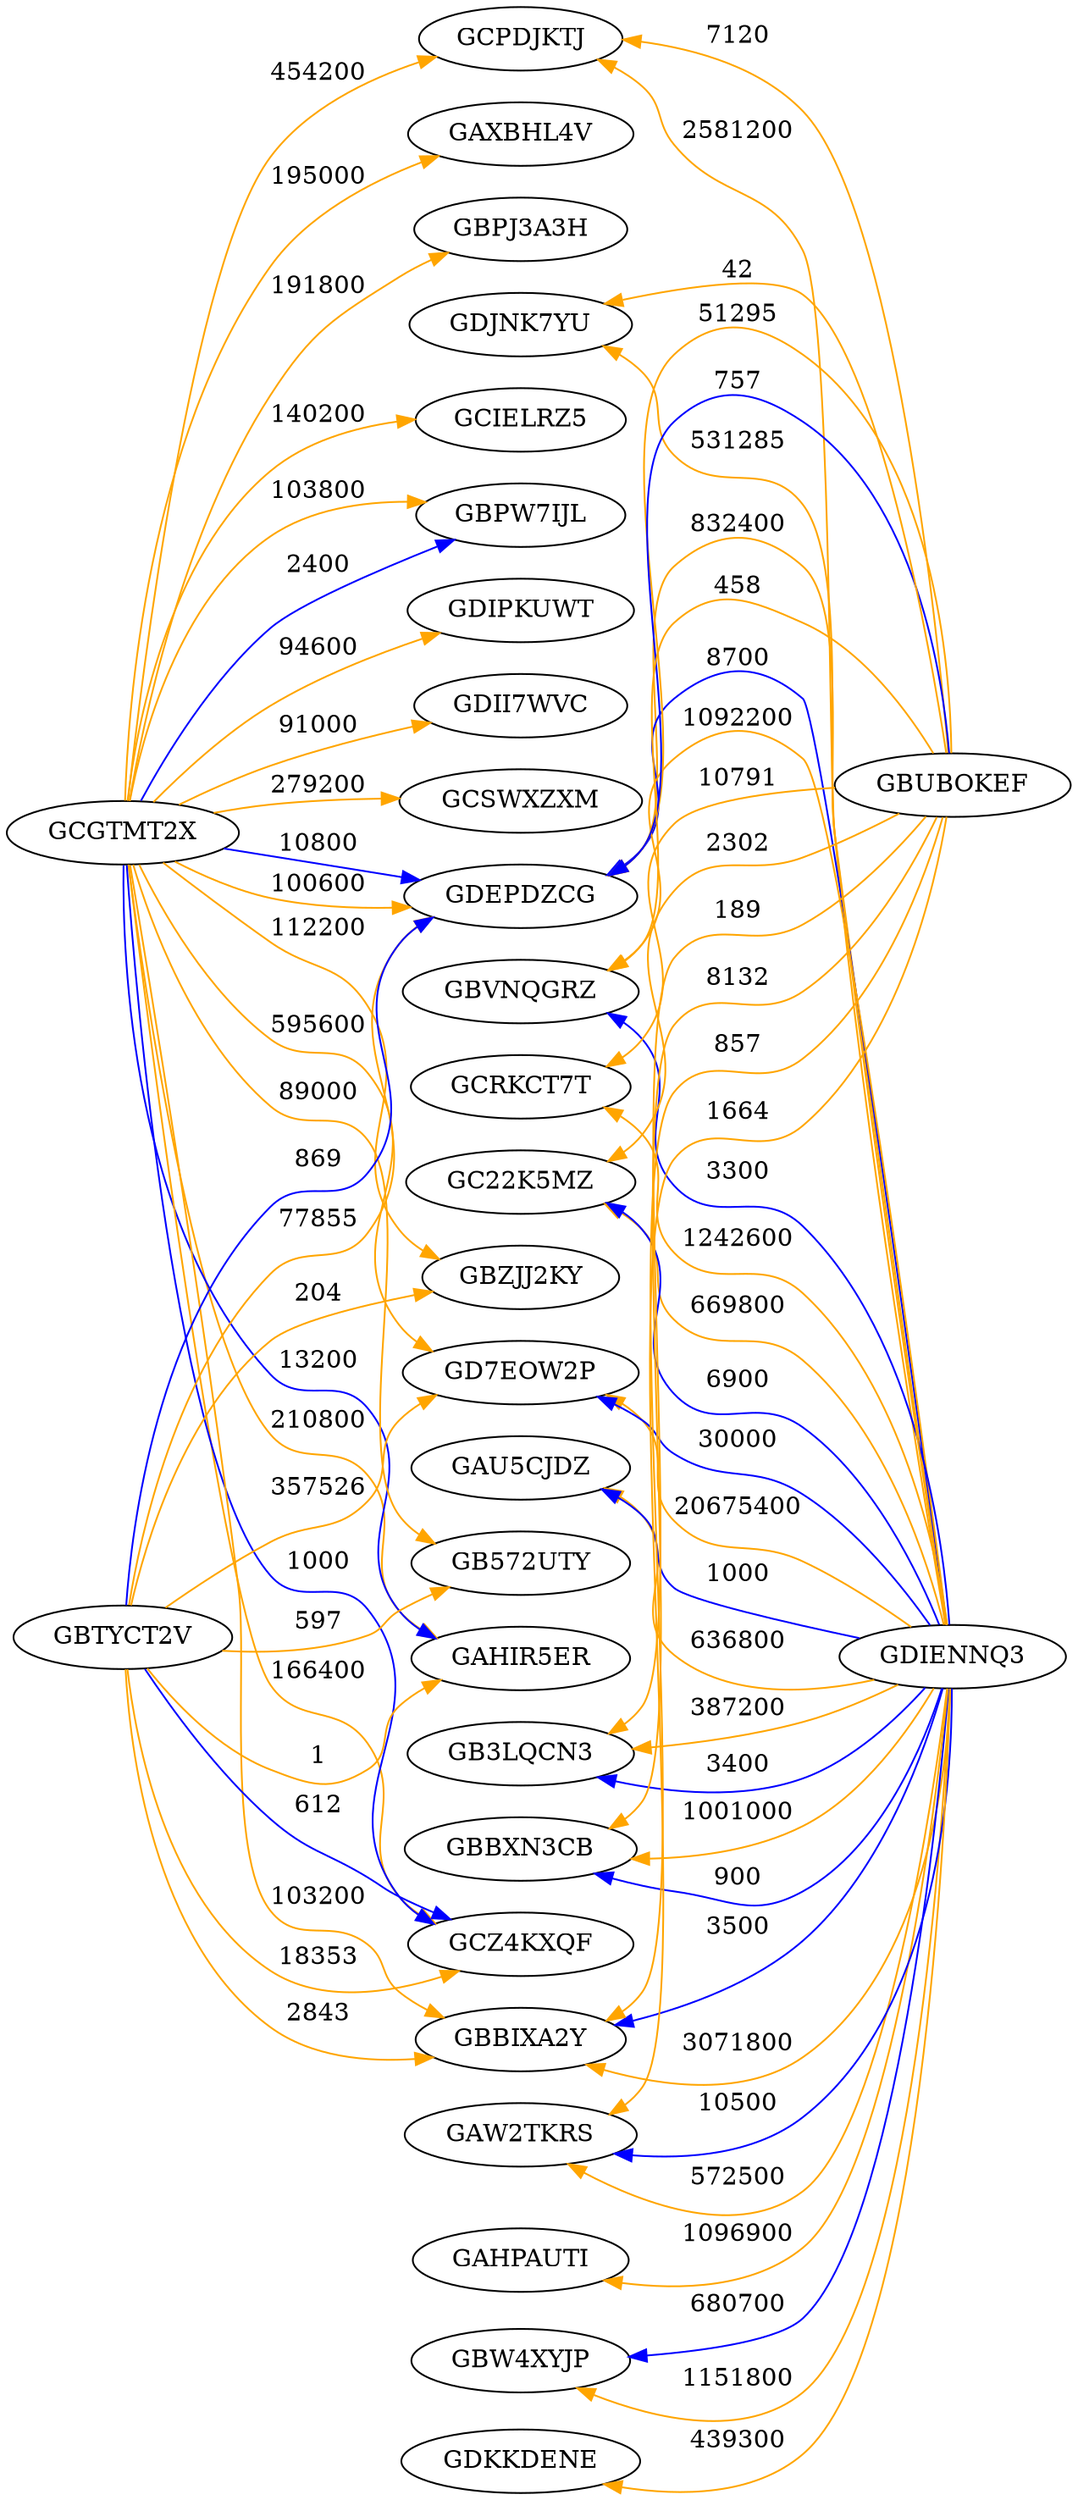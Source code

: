 digraph {
rankdir="LR"
{rank=source; GCGTMT2X,GBTYCT2V}
{rank=sink; GDIENNQ3,GBUBOKEF}
GCGTMT2X->GD7EOW2P [label =     595600 color="orange"]
GCGTMT2X->GCPDJKTJ [label =     454200 color="orange"]
GCGTMT2X->GCSWXZXM [label =     279200 color="orange"]
GCGTMT2X->GAHIR5ER [label =     210800 color="orange"]
GCGTMT2X->GAXBHL4V [label =     195000 color="orange"]
GCGTMT2X->GBPJ3A3H [label =     191800 color="orange"]
GCGTMT2X->GCZ4KXQF [label =     166400 color="orange"]
GCGTMT2X->GCIELRZ5 [label =     140200 color="orange"]
GCGTMT2X->GBZJJ2KY [label =     112200 color="orange"]
GCGTMT2X->GBPW7IJL [label =     103800 color="orange"]
GCGTMT2X->GBBIXA2Y [label =     103200 color="orange"]
GCGTMT2X->GDEPDZCG [label =     100600 color="orange"]
GCGTMT2X->GDIPKUWT [label =      94600 color="orange"]
GCGTMT2X->GDII7WVC [label =      91000 color="orange"]
GCGTMT2X->GB572UTY [label =      89000 color="orange"]
GBTYCT2V->GD7EOW2P [label =     357526 color="orange"]
GBTYCT2V->GAHIR5ER [label =          1 color="orange"]
GBTYCT2V->GCZ4KXQF [label =      18353 color="orange"]
GBTYCT2V->GBZJJ2KY [label =        204 color="orange"]
GBTYCT2V->GBBIXA2Y [label =       2843 color="orange"]
GBTYCT2V->GDEPDZCG [label =      77855 color="orange"]
GBTYCT2V->GB572UTY [label =        597 color="orange"]
GCGTMT2X->GAHIR5ER [label =      13200 color="blue"]
GCGTMT2X->GCZ4KXQF [label =       1000 color="blue"]
GCGTMT2X->GBPW7IJL [label =       2400 color="blue"]
GCGTMT2X->GDEPDZCG [label =      10800 color="blue"]
GBTYCT2V->GCZ4KXQF [label =        612 color="blue"]
GBTYCT2V->GDEPDZCG [label =        869 color="blue"]
GDIENNQ3->GD7EOW2P [label =   20675400 color="orange"]
GDIENNQ3->GBBIXA2Y [label =    3071800 color="orange"]
GDIENNQ3->GCPDJKTJ [label =    2581200 color="orange"]
GDIENNQ3->GCRKCT7T [label =    1242600 color="orange"]
GDIENNQ3->GBW4XYJP [label =    1151800 color="orange"]
GDIENNQ3->GAHPAUTI [label =    1096900 color="orange"]
GDIENNQ3->GBVNQGRZ [label =    1092200 color="orange"]
GDIENNQ3->GBBXN3CB [label =    1001000 color="orange"]
GDIENNQ3->GDEPDZCG [label =     832400 color="orange"]
GDIENNQ3->GC22K5MZ [label =     669800 color="orange"]
GDIENNQ3->GAU5CJDZ [label =     636800 color="orange"]
GDIENNQ3->GAW2TKRS [label =     572500 color="orange"]
GDIENNQ3->GDJNK7YU [label =     531285 color="orange"]
GDIENNQ3->GDKKDENE [label =     439300 color="orange"]
GDIENNQ3->GB3LQCN3 [label =     387200 color="orange"]
GBUBOKEF->GBBIXA2Y [label =        857 color="orange"]
GBUBOKEF->GCPDJKTJ [label =       7120 color="orange"]
GBUBOKEF->GCRKCT7T [label =      10791 color="orange"]
GBUBOKEF->GBVNQGRZ [label =        458 color="orange"]
GBUBOKEF->GBBXN3CB [label =       8132 color="orange"]
GBUBOKEF->GDEPDZCG [label =      51295 color="orange"]
GBUBOKEF->GC22K5MZ [label =       2302 color="orange"]
GBUBOKEF->GAW2TKRS [label =       1664 color="orange"]
GBUBOKEF->GDJNK7YU [label =         42 color="orange"]
GBUBOKEF->GB3LQCN3 [label =        189 color="orange"]
GDIENNQ3->GD7EOW2P [label =      30000 color="blue"]
GDIENNQ3->GBBIXA2Y [label =       3500 color="blue"]
GDIENNQ3->GBW4XYJP [label =     680700 color="blue"]
GDIENNQ3->GBVNQGRZ [label =       3300 color="blue"]
GDIENNQ3->GBBXN3CB [label =        900 color="blue"]
GDIENNQ3->GDEPDZCG [label =       8700 color="blue"]
GDIENNQ3->GC22K5MZ [label =       6900 color="blue"]
GDIENNQ3->GAU5CJDZ [label =       1000 color="blue"]
GDIENNQ3->GAW2TKRS [label =      10500 color="blue"]
GDIENNQ3->GB3LQCN3 [label =       3400 color="blue"]
GBUBOKEF->GDEPDZCG [label =        757 color="blue"]
}
